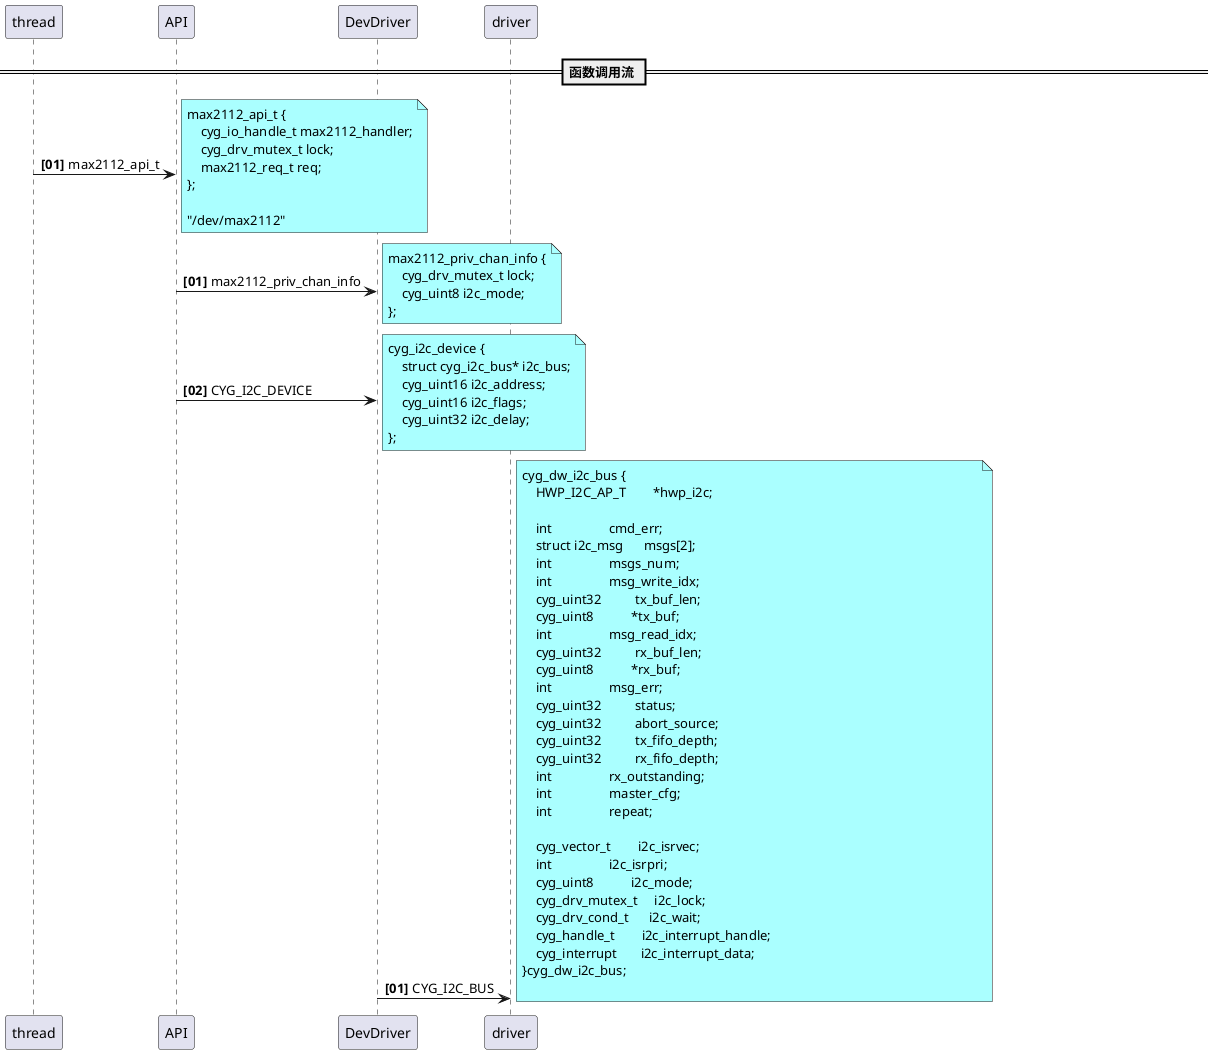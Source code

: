 @startuml
== 函数调用流 ==
autonumber "<b>[00]"
thread -> API :  max2112_api_t
note right #AAFFFF
    max2112_api_t {
        cyg_io_handle_t max2112_handler;
        cyg_drv_mutex_t lock;
        max2112_req_t req;
    };

    "/dev/max2112"
end note

autonumber "<b>[00]"
API -> "DevDriver" :  max2112_priv_chan_info
note right #AAFFFF
    max2112_priv_chan_info {
        cyg_drv_mutex_t lock;
        cyg_uint8 i2c_mode;
    };
end note
API -> "DevDriver" :  CYG_I2C_DEVICE
note right #AAFFFF
    cyg_i2c_device {
        struct cyg_i2c_bus* i2c_bus;
        cyg_uint16 i2c_address;
        cyg_uint16 i2c_flags;
        cyg_uint32 i2c_delay;
    };
end note

autonumber "<b>[00]"
"DevDriver" -> "driver" :  CYG_I2C_BUS
note right #AAFFFF
    cyg_i2c_bus {
        cyg_drv_mutex_t i2c_lock;
        void (*i2c_init_fn)();
        cyg_uint32 (*i2c_tx_fn)();
        cyg_uint32 (*i2c_rx_fn)();
        void (*i2c_stop_fn)();
        void* i2c_extra;
    };
end note

note right #AAFFFF
cyg_dw_i2c_bus {                                                                                                        
    HWP_I2C_AP_T        *hwp_i2c;

    int                 cmd_err;
    struct i2c_msg      msgs[2];
    int                 msgs_num;
    int                 msg_write_idx;
    cyg_uint32          tx_buf_len;
    cyg_uint8           *tx_buf;
    int                 msg_read_idx;
    cyg_uint32          rx_buf_len;
    cyg_uint8           *rx_buf;
    int                 msg_err;
    cyg_uint32          status;
    cyg_uint32          abort_source;
    cyg_uint32          tx_fifo_depth;
    cyg_uint32          rx_fifo_depth;
    int                 rx_outstanding;
    int                 master_cfg;
    int                 repeat;

    cyg_vector_t        i2c_isrvec;
    int                 i2c_isrpri;
    cyg_uint8           i2c_mode;
    cyg_drv_mutex_t     i2c_lock;
    cyg_drv_cond_t      i2c_wait;
    cyg_handle_t        i2c_interrupt_handle;
    cyg_interrupt       i2c_interrupt_data;
}cyg_dw_i2c_bus;

end note

@enduml